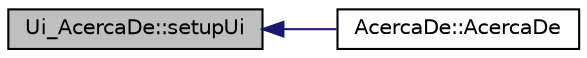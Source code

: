 digraph "Ui_AcercaDe::setupUi"
{
  edge [fontname="Helvetica",fontsize="10",labelfontname="Helvetica",labelfontsize="10"];
  node [fontname="Helvetica",fontsize="10",shape=record];
  rankdir="LR";
  Node1 [label="Ui_AcercaDe::setupUi",height=0.2,width=0.4,color="black", fillcolor="grey75", style="filled" fontcolor="black"];
  Node1 -> Node2 [dir="back",color="midnightblue",fontsize="10",style="solid",fontname="Helvetica"];
  Node2 [label="AcercaDe::AcercaDe",height=0.2,width=0.4,color="black", fillcolor="white", style="filled",URL="$class_acerca_de.html#ac1cf6014853a757797be3a285f7f9bc5"];
}
